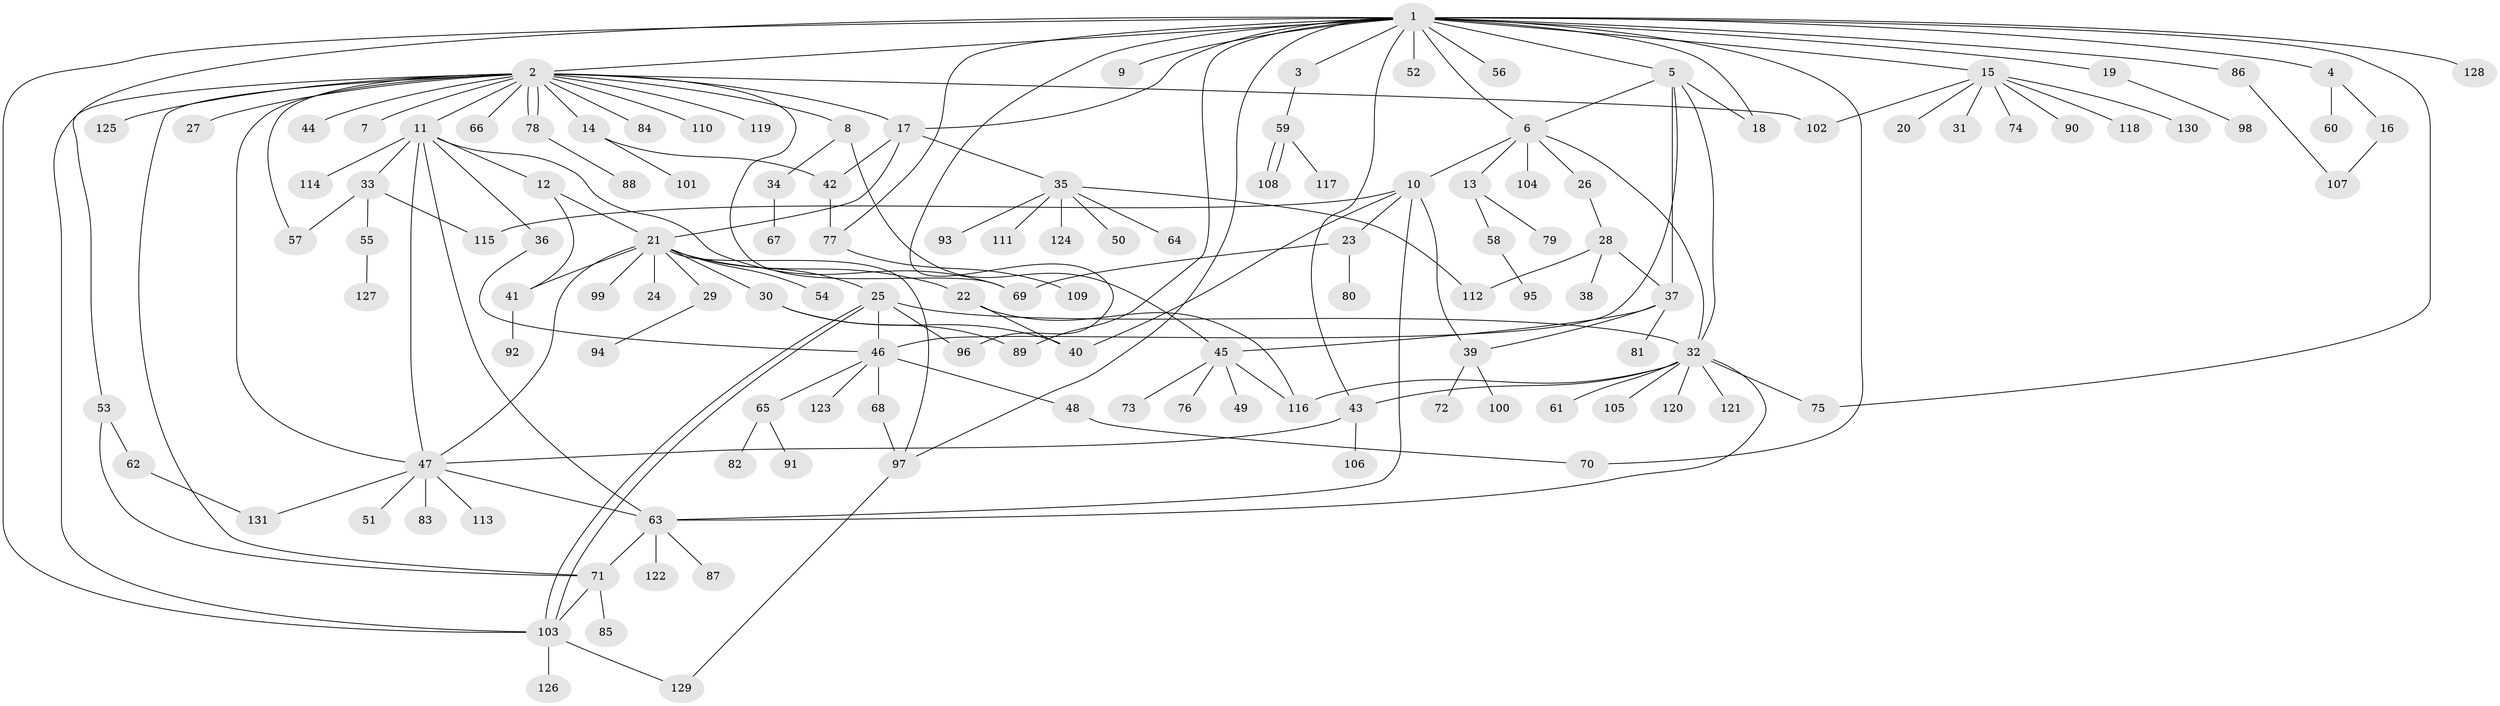 // coarse degree distribution, {22: 0.020202020202020204, 2: 0.20202020202020202, 3: 0.06060606060606061, 13: 0.010101010101010102, 5: 0.030303030303030304, 1: 0.5353535353535354, 11: 0.020202020202020204, 8: 0.010101010101010102, 12: 0.010101010101010102, 4: 0.04040404040404041, 7: 0.030303030303030304, 6: 0.030303030303030304}
// Generated by graph-tools (version 1.1) at 2025/51/02/27/25 19:51:57]
// undirected, 131 vertices, 178 edges
graph export_dot {
graph [start="1"]
  node [color=gray90,style=filled];
  1;
  2;
  3;
  4;
  5;
  6;
  7;
  8;
  9;
  10;
  11;
  12;
  13;
  14;
  15;
  16;
  17;
  18;
  19;
  20;
  21;
  22;
  23;
  24;
  25;
  26;
  27;
  28;
  29;
  30;
  31;
  32;
  33;
  34;
  35;
  36;
  37;
  38;
  39;
  40;
  41;
  42;
  43;
  44;
  45;
  46;
  47;
  48;
  49;
  50;
  51;
  52;
  53;
  54;
  55;
  56;
  57;
  58;
  59;
  60;
  61;
  62;
  63;
  64;
  65;
  66;
  67;
  68;
  69;
  70;
  71;
  72;
  73;
  74;
  75;
  76;
  77;
  78;
  79;
  80;
  81;
  82;
  83;
  84;
  85;
  86;
  87;
  88;
  89;
  90;
  91;
  92;
  93;
  94;
  95;
  96;
  97;
  98;
  99;
  100;
  101;
  102;
  103;
  104;
  105;
  106;
  107;
  108;
  109;
  110;
  111;
  112;
  113;
  114;
  115;
  116;
  117;
  118;
  119;
  120;
  121;
  122;
  123;
  124;
  125;
  126;
  127;
  128;
  129;
  130;
  131;
  1 -- 2;
  1 -- 3;
  1 -- 4;
  1 -- 5;
  1 -- 6;
  1 -- 9;
  1 -- 15;
  1 -- 17;
  1 -- 18;
  1 -- 19;
  1 -- 43;
  1 -- 52;
  1 -- 53;
  1 -- 56;
  1 -- 70;
  1 -- 75;
  1 -- 77;
  1 -- 86;
  1 -- 89;
  1 -- 96;
  1 -- 97;
  1 -- 103;
  1 -- 128;
  2 -- 7;
  2 -- 8;
  2 -- 11;
  2 -- 14;
  2 -- 17;
  2 -- 27;
  2 -- 44;
  2 -- 47;
  2 -- 57;
  2 -- 66;
  2 -- 69;
  2 -- 71;
  2 -- 78;
  2 -- 78;
  2 -- 84;
  2 -- 102;
  2 -- 103;
  2 -- 110;
  2 -- 119;
  2 -- 125;
  3 -- 59;
  4 -- 16;
  4 -- 60;
  5 -- 6;
  5 -- 18;
  5 -- 32;
  5 -- 37;
  5 -- 46;
  6 -- 10;
  6 -- 13;
  6 -- 26;
  6 -- 32;
  6 -- 104;
  8 -- 34;
  8 -- 45;
  10 -- 23;
  10 -- 39;
  10 -- 40;
  10 -- 63;
  10 -- 115;
  11 -- 12;
  11 -- 33;
  11 -- 36;
  11 -- 47;
  11 -- 63;
  11 -- 69;
  11 -- 114;
  12 -- 21;
  12 -- 41;
  13 -- 58;
  13 -- 79;
  14 -- 42;
  14 -- 101;
  15 -- 20;
  15 -- 31;
  15 -- 74;
  15 -- 90;
  15 -- 102;
  15 -- 118;
  15 -- 130;
  16 -- 107;
  17 -- 21;
  17 -- 35;
  17 -- 42;
  19 -- 98;
  21 -- 22;
  21 -- 24;
  21 -- 25;
  21 -- 29;
  21 -- 30;
  21 -- 41;
  21 -- 47;
  21 -- 54;
  21 -- 97;
  21 -- 99;
  22 -- 40;
  22 -- 116;
  23 -- 69;
  23 -- 80;
  25 -- 32;
  25 -- 46;
  25 -- 96;
  25 -- 103;
  25 -- 103;
  26 -- 28;
  28 -- 37;
  28 -- 38;
  28 -- 112;
  29 -- 94;
  30 -- 40;
  30 -- 89;
  32 -- 43;
  32 -- 61;
  32 -- 63;
  32 -- 75;
  32 -- 105;
  32 -- 116;
  32 -- 120;
  32 -- 121;
  33 -- 55;
  33 -- 57;
  33 -- 115;
  34 -- 67;
  35 -- 50;
  35 -- 64;
  35 -- 93;
  35 -- 111;
  35 -- 112;
  35 -- 124;
  36 -- 46;
  37 -- 39;
  37 -- 45;
  37 -- 81;
  39 -- 72;
  39 -- 100;
  41 -- 92;
  42 -- 77;
  43 -- 47;
  43 -- 106;
  45 -- 49;
  45 -- 73;
  45 -- 76;
  45 -- 116;
  46 -- 48;
  46 -- 65;
  46 -- 68;
  46 -- 123;
  47 -- 51;
  47 -- 63;
  47 -- 83;
  47 -- 113;
  47 -- 131;
  48 -- 70;
  53 -- 62;
  53 -- 71;
  55 -- 127;
  58 -- 95;
  59 -- 108;
  59 -- 108;
  59 -- 117;
  62 -- 131;
  63 -- 71;
  63 -- 87;
  63 -- 122;
  65 -- 82;
  65 -- 91;
  68 -- 97;
  71 -- 85;
  71 -- 103;
  77 -- 109;
  78 -- 88;
  86 -- 107;
  97 -- 129;
  103 -- 126;
  103 -- 129;
}
